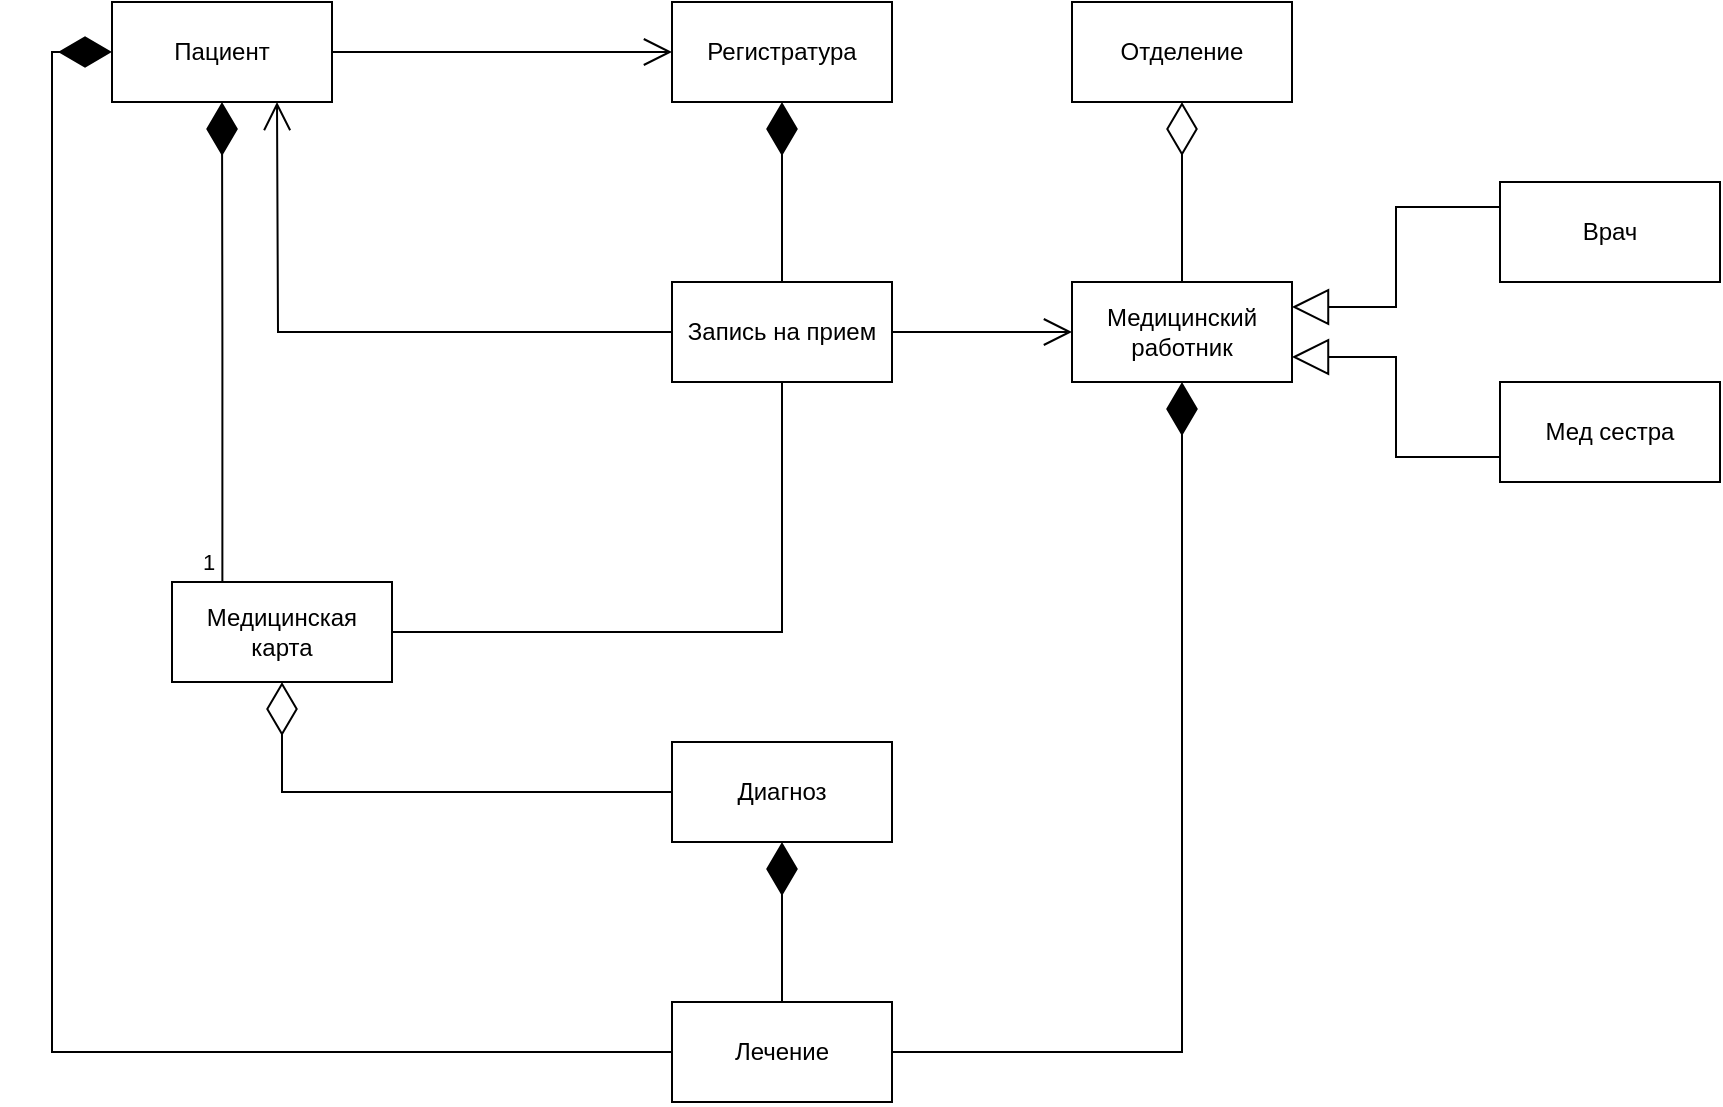 <mxfile version="24.7.17">
  <diagram name="Page-1" id="b5b7bab2-c9e2-2cf4-8b2a-24fd1a2a6d21">
    <mxGraphModel dx="1035" dy="817" grid="1" gridSize="10" guides="1" tooltips="1" connect="1" arrows="1" fold="1" page="1" pageScale="1" pageWidth="827" pageHeight="1169" background="none" math="0" shadow="0">
      <root>
        <mxCell id="0" />
        <mxCell id="1" parent="0" />
        <mxCell id="OWKG1s0PAMMR1WylN45P-1" value="Пациент" style="html=1;whiteSpace=wrap;" parent="1" vertex="1">
          <mxGeometry x="70" y="40" width="110" height="50" as="geometry" />
        </mxCell>
        <mxCell id="OWKG1s0PAMMR1WylN45P-2" value="Запись на прием" style="html=1;whiteSpace=wrap;" parent="1" vertex="1">
          <mxGeometry x="350" y="180" width="110" height="50" as="geometry" />
        </mxCell>
        <mxCell id="OWKG1s0PAMMR1WylN45P-3" value="Медицинский работник" style="html=1;whiteSpace=wrap;" parent="1" vertex="1">
          <mxGeometry x="550" y="180" width="110" height="50" as="geometry" />
        </mxCell>
        <mxCell id="RFekPR-lqSioHihjZscd-12" style="edgeStyle=orthogonalEdgeStyle;rounded=0;orthogonalLoop=1;jettySize=auto;html=1;entryX=0.5;entryY=1;entryDx=0;entryDy=0;endArrow=none;endFill=0;" edge="1" parent="1" source="OWKG1s0PAMMR1WylN45P-6" target="OWKG1s0PAMMR1WylN45P-2">
          <mxGeometry relative="1" as="geometry" />
        </mxCell>
        <mxCell id="OWKG1s0PAMMR1WylN45P-6" value="Медицинская карта" style="html=1;whiteSpace=wrap;" parent="1" vertex="1">
          <mxGeometry x="100" y="330" width="110" height="50" as="geometry" />
        </mxCell>
        <mxCell id="OWKG1s0PAMMR1WylN45P-7" value="Отделение" style="html=1;whiteSpace=wrap;" parent="1" vertex="1">
          <mxGeometry x="550" y="40" width="110" height="50" as="geometry" />
        </mxCell>
        <mxCell id="OWKG1s0PAMMR1WylN45P-16" value="" style="endArrow=open;endFill=1;endSize=12;html=1;rounded=0;exitX=1;exitY=0.5;exitDx=0;exitDy=0;entryX=0;entryY=0.5;entryDx=0;entryDy=0;" parent="1" source="OWKG1s0PAMMR1WylN45P-1" target="OWKG1s0PAMMR1WylN45P-18" edge="1">
          <mxGeometry width="160" relative="1" as="geometry">
            <mxPoint x="330" y="320" as="sourcePoint" />
            <mxPoint x="490" y="320" as="targetPoint" />
          </mxGeometry>
        </mxCell>
        <mxCell id="OWKG1s0PAMMR1WylN45P-18" value="Регистратура" style="html=1;whiteSpace=wrap;" parent="1" vertex="1">
          <mxGeometry x="350" y="40" width="110" height="50" as="geometry" />
        </mxCell>
        <mxCell id="OWKG1s0PAMMR1WylN45P-20" value="" style="endArrow=diamondThin;endFill=1;endSize=24;html=1;rounded=1;exitX=0.229;exitY=0.002;exitDx=0;exitDy=0;entryX=0.5;entryY=1;entryDx=0;entryDy=0;flowAnimation=0;shadow=0;jumpStyle=none;edgeStyle=orthogonalEdgeStyle;exitPerimeter=0;" parent="1" source="OWKG1s0PAMMR1WylN45P-6" target="OWKG1s0PAMMR1WylN45P-1" edge="1">
          <mxGeometry width="160" relative="1" as="geometry">
            <mxPoint x="330" y="220" as="sourcePoint" />
            <mxPoint x="490" y="220" as="targetPoint" />
            <Array as="points" />
          </mxGeometry>
        </mxCell>
        <mxCell id="OWKG1s0PAMMR1WylN45P-23" value="&lt;div&gt;1&lt;/div&gt;" style="edgeLabel;html=1;align=center;verticalAlign=middle;resizable=0;points=[];" parent="OWKG1s0PAMMR1WylN45P-20" vertex="1" connectable="0">
          <mxGeometry x="-0.757" y="1" relative="1" as="geometry">
            <mxPoint x="-6" y="19" as="offset" />
          </mxGeometry>
        </mxCell>
        <mxCell id="OWKG1s0PAMMR1WylN45P-26" value="" style="endArrow=diamondThin;endFill=1;endSize=24;html=1;rounded=0;exitX=0.5;exitY=0;exitDx=0;exitDy=0;entryX=0.5;entryY=1;entryDx=0;entryDy=0;" parent="1" source="OWKG1s0PAMMR1WylN45P-2" target="OWKG1s0PAMMR1WylN45P-18" edge="1">
          <mxGeometry width="160" relative="1" as="geometry">
            <mxPoint x="330" y="220" as="sourcePoint" />
            <mxPoint x="490" y="220" as="targetPoint" />
          </mxGeometry>
        </mxCell>
        <mxCell id="OWKG1s0PAMMR1WylN45P-30" value="" style="endArrow=diamondThin;endFill=0;endSize=24;html=1;rounded=0;exitX=0.5;exitY=0;exitDx=0;exitDy=0;entryX=0.5;entryY=1;entryDx=0;entryDy=0;" parent="1" source="OWKG1s0PAMMR1WylN45P-3" target="OWKG1s0PAMMR1WylN45P-7" edge="1">
          <mxGeometry width="160" relative="1" as="geometry">
            <mxPoint x="390" y="380" as="sourcePoint" />
            <mxPoint x="685" y="330" as="targetPoint" />
          </mxGeometry>
        </mxCell>
        <mxCell id="OWKG1s0PAMMR1WylN45P-31" value="" style="endArrow=open;endFill=1;endSize=12;html=1;rounded=0;exitX=1;exitY=0.5;exitDx=0;exitDy=0;entryX=0;entryY=0.5;entryDx=0;entryDy=0;" parent="1" source="OWKG1s0PAMMR1WylN45P-2" target="OWKG1s0PAMMR1WylN45P-3" edge="1">
          <mxGeometry width="160" relative="1" as="geometry">
            <mxPoint x="390" y="380" as="sourcePoint" />
            <mxPoint x="550" y="380" as="targetPoint" />
          </mxGeometry>
        </mxCell>
        <mxCell id="OWKG1s0PAMMR1WylN45P-32" value="" style="endArrow=open;endFill=1;endSize=12;html=1;rounded=0;exitX=0;exitY=0.5;exitDx=0;exitDy=0;entryX=0.75;entryY=1;entryDx=0;entryDy=0;" parent="1" source="OWKG1s0PAMMR1WylN45P-2" target="OWKG1s0PAMMR1WylN45P-1" edge="1">
          <mxGeometry width="160" relative="1" as="geometry">
            <mxPoint x="390" y="240" as="sourcePoint" />
            <mxPoint x="160" y="205" as="targetPoint" />
            <Array as="points">
              <mxPoint x="153" y="205" />
            </Array>
          </mxGeometry>
        </mxCell>
        <mxCell id="OWKG1s0PAMMR1WylN45P-33" value="Диагноз" style="html=1;whiteSpace=wrap;" parent="1" vertex="1">
          <mxGeometry x="350" y="410" width="110" height="50" as="geometry" />
        </mxCell>
        <mxCell id="OWKG1s0PAMMR1WylN45P-37" value="Лечение" style="html=1;whiteSpace=wrap;" parent="1" vertex="1">
          <mxGeometry x="350" y="540" width="110" height="50" as="geometry" />
        </mxCell>
        <mxCell id="OWKG1s0PAMMR1WylN45P-42" value="" style="endArrow=diamondThin;endFill=1;endSize=24;html=1;rounded=0;exitX=0;exitY=0.5;exitDx=0;exitDy=0;entryX=0;entryY=0.5;entryDx=0;entryDy=0;" parent="1" source="OWKG1s0PAMMR1WylN45P-37" target="OWKG1s0PAMMR1WylN45P-1" edge="1">
          <mxGeometry width="160" relative="1" as="geometry">
            <mxPoint x="310" y="360" as="sourcePoint" />
            <mxPoint x="20" y="20" as="targetPoint" />
            <Array as="points">
              <mxPoint x="40" y="565" />
              <mxPoint x="40" y="320" />
              <mxPoint x="40" y="65" />
            </Array>
          </mxGeometry>
        </mxCell>
        <mxCell id="OWKG1s0PAMMR1WylN45P-43" value="" style="endArrow=diamondThin;endFill=1;endSize=24;html=1;rounded=0;exitX=1;exitY=0.5;exitDx=0;exitDy=0;entryX=0.5;entryY=1;entryDx=0;entryDy=0;" parent="1" source="OWKG1s0PAMMR1WylN45P-37" target="OWKG1s0PAMMR1WylN45P-3" edge="1">
          <mxGeometry width="160" relative="1" as="geometry">
            <mxPoint x="490" y="560" as="sourcePoint" />
            <mxPoint x="650" y="560" as="targetPoint" />
            <Array as="points">
              <mxPoint x="605" y="565" />
            </Array>
          </mxGeometry>
        </mxCell>
        <mxCell id="OWKG1s0PAMMR1WylN45P-46" value="" style="endArrow=diamondThin;endFill=0;endSize=24;html=1;rounded=0;entryX=0.5;entryY=1;entryDx=0;entryDy=0;exitX=0;exitY=0.5;exitDx=0;exitDy=0;" parent="1" source="OWKG1s0PAMMR1WylN45P-33" target="OWKG1s0PAMMR1WylN45P-6" edge="1">
          <mxGeometry width="160" relative="1" as="geometry">
            <mxPoint x="280" y="260" as="sourcePoint" />
            <mxPoint x="440" y="260" as="targetPoint" />
            <Array as="points">
              <mxPoint x="155" y="435" />
            </Array>
          </mxGeometry>
        </mxCell>
        <mxCell id="OWKG1s0PAMMR1WylN45P-47" value="" style="endArrow=diamondThin;endFill=1;endSize=24;html=1;rounded=0;entryX=0.5;entryY=1;entryDx=0;entryDy=0;exitX=0.5;exitY=0;exitDx=0;exitDy=0;" parent="1" source="OWKG1s0PAMMR1WylN45P-37" target="OWKG1s0PAMMR1WylN45P-33" edge="1">
          <mxGeometry width="160" relative="1" as="geometry">
            <mxPoint x="280" y="260" as="sourcePoint" />
            <mxPoint x="440" y="260" as="targetPoint" />
          </mxGeometry>
        </mxCell>
        <mxCell id="RFekPR-lqSioHihjZscd-1" value="" style="endArrow=block;endSize=16;endFill=0;html=1;rounded=0;entryX=1;entryY=0.25;entryDx=0;entryDy=0;exitX=0;exitY=0.25;exitDx=0;exitDy=0;edgeStyle=orthogonalEdgeStyle;" edge="1" parent="1" source="RFekPR-lqSioHihjZscd-2" target="OWKG1s0PAMMR1WylN45P-3">
          <mxGeometry width="160" relative="1" as="geometry">
            <mxPoint x="757" y="190" as="sourcePoint" />
            <mxPoint x="427" y="280" as="targetPoint" />
          </mxGeometry>
        </mxCell>
        <mxCell id="RFekPR-lqSioHihjZscd-2" value="Врач" style="html=1;whiteSpace=wrap;" vertex="1" parent="1">
          <mxGeometry x="764" y="130" width="110" height="50" as="geometry" />
        </mxCell>
        <mxCell id="RFekPR-lqSioHihjZscd-4" value="" style="endArrow=block;endSize=16;endFill=0;html=1;rounded=0;entryX=1;entryY=0.75;entryDx=0;entryDy=0;exitX=0;exitY=0.75;exitDx=0;exitDy=0;edgeStyle=orthogonalEdgeStyle;" edge="1" parent="1" source="RFekPR-lqSioHihjZscd-5" target="OWKG1s0PAMMR1WylN45P-3">
          <mxGeometry width="160" relative="1" as="geometry">
            <mxPoint x="737" y="220" as="sourcePoint" />
            <mxPoint x="427" y="280" as="targetPoint" />
          </mxGeometry>
        </mxCell>
        <mxCell id="RFekPR-lqSioHihjZscd-5" value="Мед сестра" style="html=1;whiteSpace=wrap;" vertex="1" parent="1">
          <mxGeometry x="764" y="230" width="110" height="50" as="geometry" />
        </mxCell>
      </root>
    </mxGraphModel>
  </diagram>
</mxfile>
